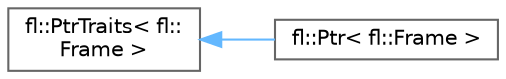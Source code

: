digraph "Graphical Class Hierarchy"
{
 // LATEX_PDF_SIZE
  bgcolor="transparent";
  edge [fontname=Helvetica,fontsize=10,labelfontname=Helvetica,labelfontsize=10];
  node [fontname=Helvetica,fontsize=10,shape=box,height=0.2,width=0.4];
  rankdir="LR";
  Node0 [id="Node000000",label="fl::PtrTraits\< fl::\lFrame \>",height=0.2,width=0.4,color="grey40", fillcolor="white", style="filled",URL="$da/d84/classfl_1_1_ptr_traits.html",tooltip=" "];
  Node0 -> Node1 [id="edge127_Node000000_Node000001",dir="back",color="steelblue1",style="solid",tooltip=" "];
  Node1 [id="Node000001",label="fl::Ptr\< fl::Frame \>",height=0.2,width=0.4,color="grey40", fillcolor="white", style="filled",URL="$d1/d56/classfl_1_1_ptr.html",tooltip=" "];
}
